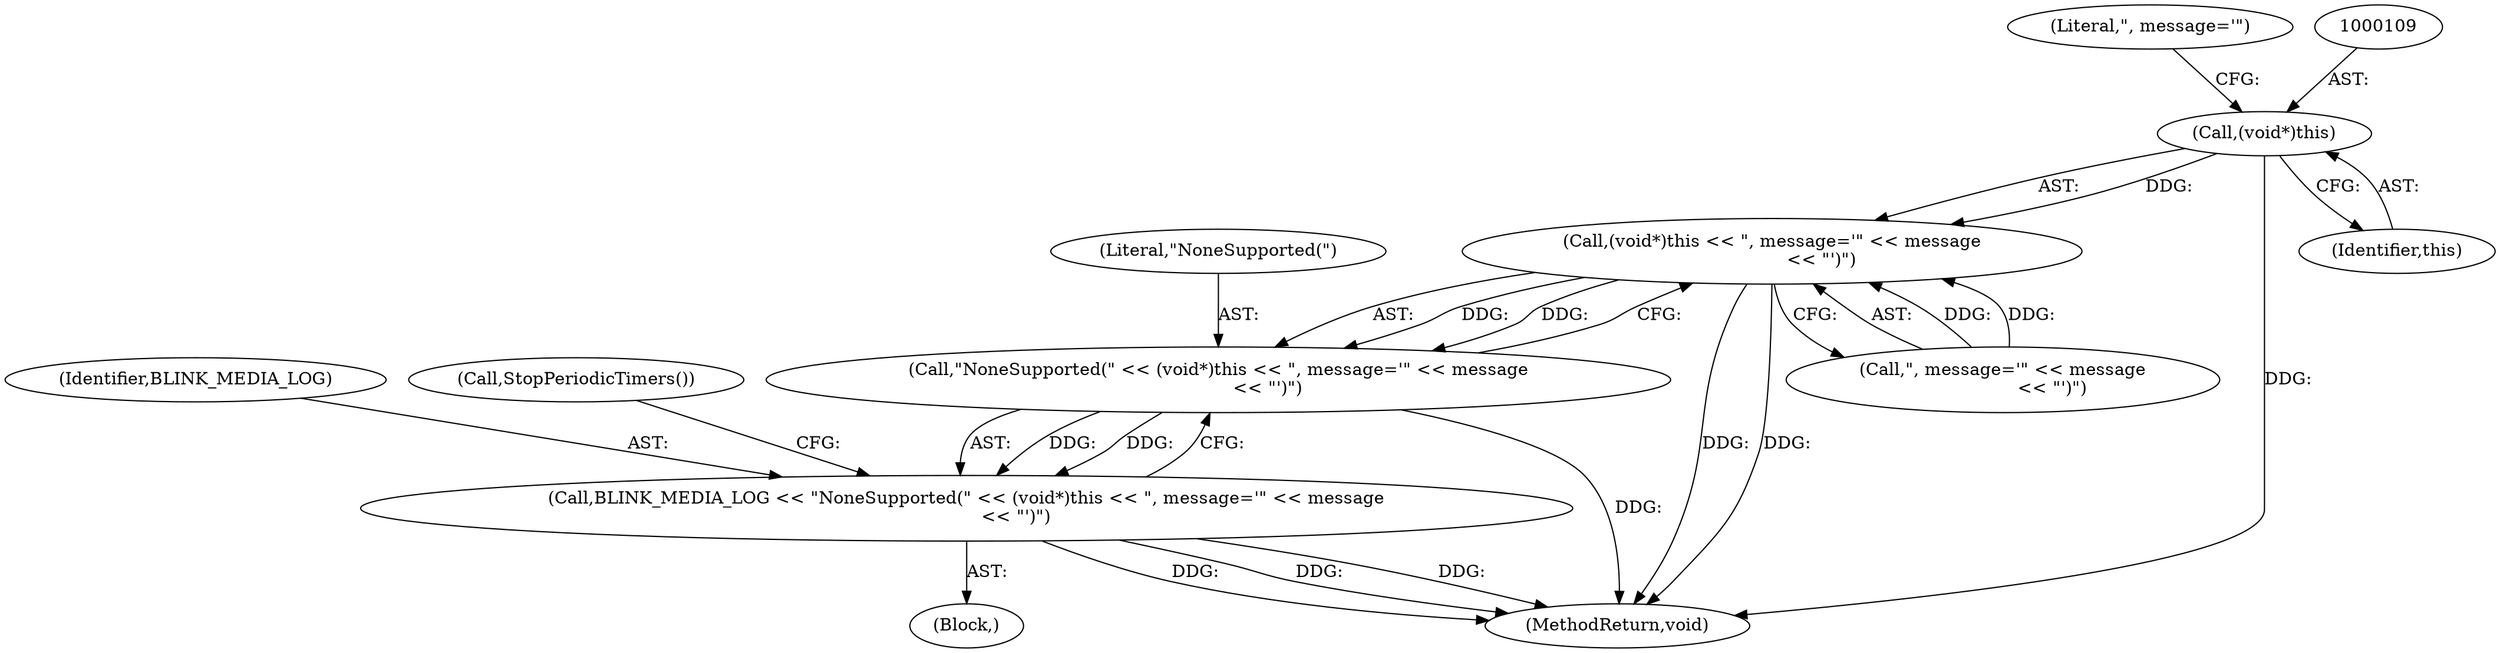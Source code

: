 digraph "1_Chrome_4504a474c069d07104237d0c03bfce7b29a42de6_1@del" {
"1000108" [label="(Call,(void*)this)"];
"1000107" [label="(Call,(void*)this << \", message='\" << message\n                  << \"')\")"];
"1000105" [label="(Call,\"NoneSupported(\" << (void*)this << \", message='\" << message\n                  << \"')\")"];
"1000103" [label="(Call,BLINK_MEDIA_LOG << \"NoneSupported(\" << (void*)this << \", message='\" << message\n                  << \"')\")"];
"1000102" [label="(Block,)"];
"1000105" [label="(Call,\"NoneSupported(\" << (void*)this << \", message='\" << message\n                  << \"')\")"];
"1000142" [label="(MethodReturn,void)"];
"1000111" [label="(Call,\", message='\" << message\n                  << \"')\")"];
"1000107" [label="(Call,(void*)this << \", message='\" << message\n                  << \"')\")"];
"1000106" [label="(Literal,\"NoneSupported(\")"];
"1000103" [label="(Call,BLINK_MEDIA_LOG << \"NoneSupported(\" << (void*)this << \", message='\" << message\n                  << \"')\")"];
"1000108" [label="(Call,(void*)this)"];
"1000104" [label="(Identifier,BLINK_MEDIA_LOG)"];
"1000110" [label="(Identifier,this)"];
"1000112" [label="(Literal,\", message='\")"];
"1000116" [label="(Call,StopPeriodicTimers())"];
"1000108" -> "1000107"  [label="AST: "];
"1000108" -> "1000110"  [label="CFG: "];
"1000109" -> "1000108"  [label="AST: "];
"1000110" -> "1000108"  [label="AST: "];
"1000112" -> "1000108"  [label="CFG: "];
"1000108" -> "1000142"  [label="DDG: "];
"1000108" -> "1000107"  [label="DDG: "];
"1000107" -> "1000105"  [label="AST: "];
"1000107" -> "1000111"  [label="CFG: "];
"1000111" -> "1000107"  [label="AST: "];
"1000105" -> "1000107"  [label="CFG: "];
"1000107" -> "1000142"  [label="DDG: "];
"1000107" -> "1000142"  [label="DDG: "];
"1000107" -> "1000105"  [label="DDG: "];
"1000107" -> "1000105"  [label="DDG: "];
"1000111" -> "1000107"  [label="DDG: "];
"1000111" -> "1000107"  [label="DDG: "];
"1000105" -> "1000103"  [label="AST: "];
"1000106" -> "1000105"  [label="AST: "];
"1000103" -> "1000105"  [label="CFG: "];
"1000105" -> "1000142"  [label="DDG: "];
"1000105" -> "1000103"  [label="DDG: "];
"1000105" -> "1000103"  [label="DDG: "];
"1000103" -> "1000102"  [label="AST: "];
"1000104" -> "1000103"  [label="AST: "];
"1000116" -> "1000103"  [label="CFG: "];
"1000103" -> "1000142"  [label="DDG: "];
"1000103" -> "1000142"  [label="DDG: "];
"1000103" -> "1000142"  [label="DDG: "];
}
